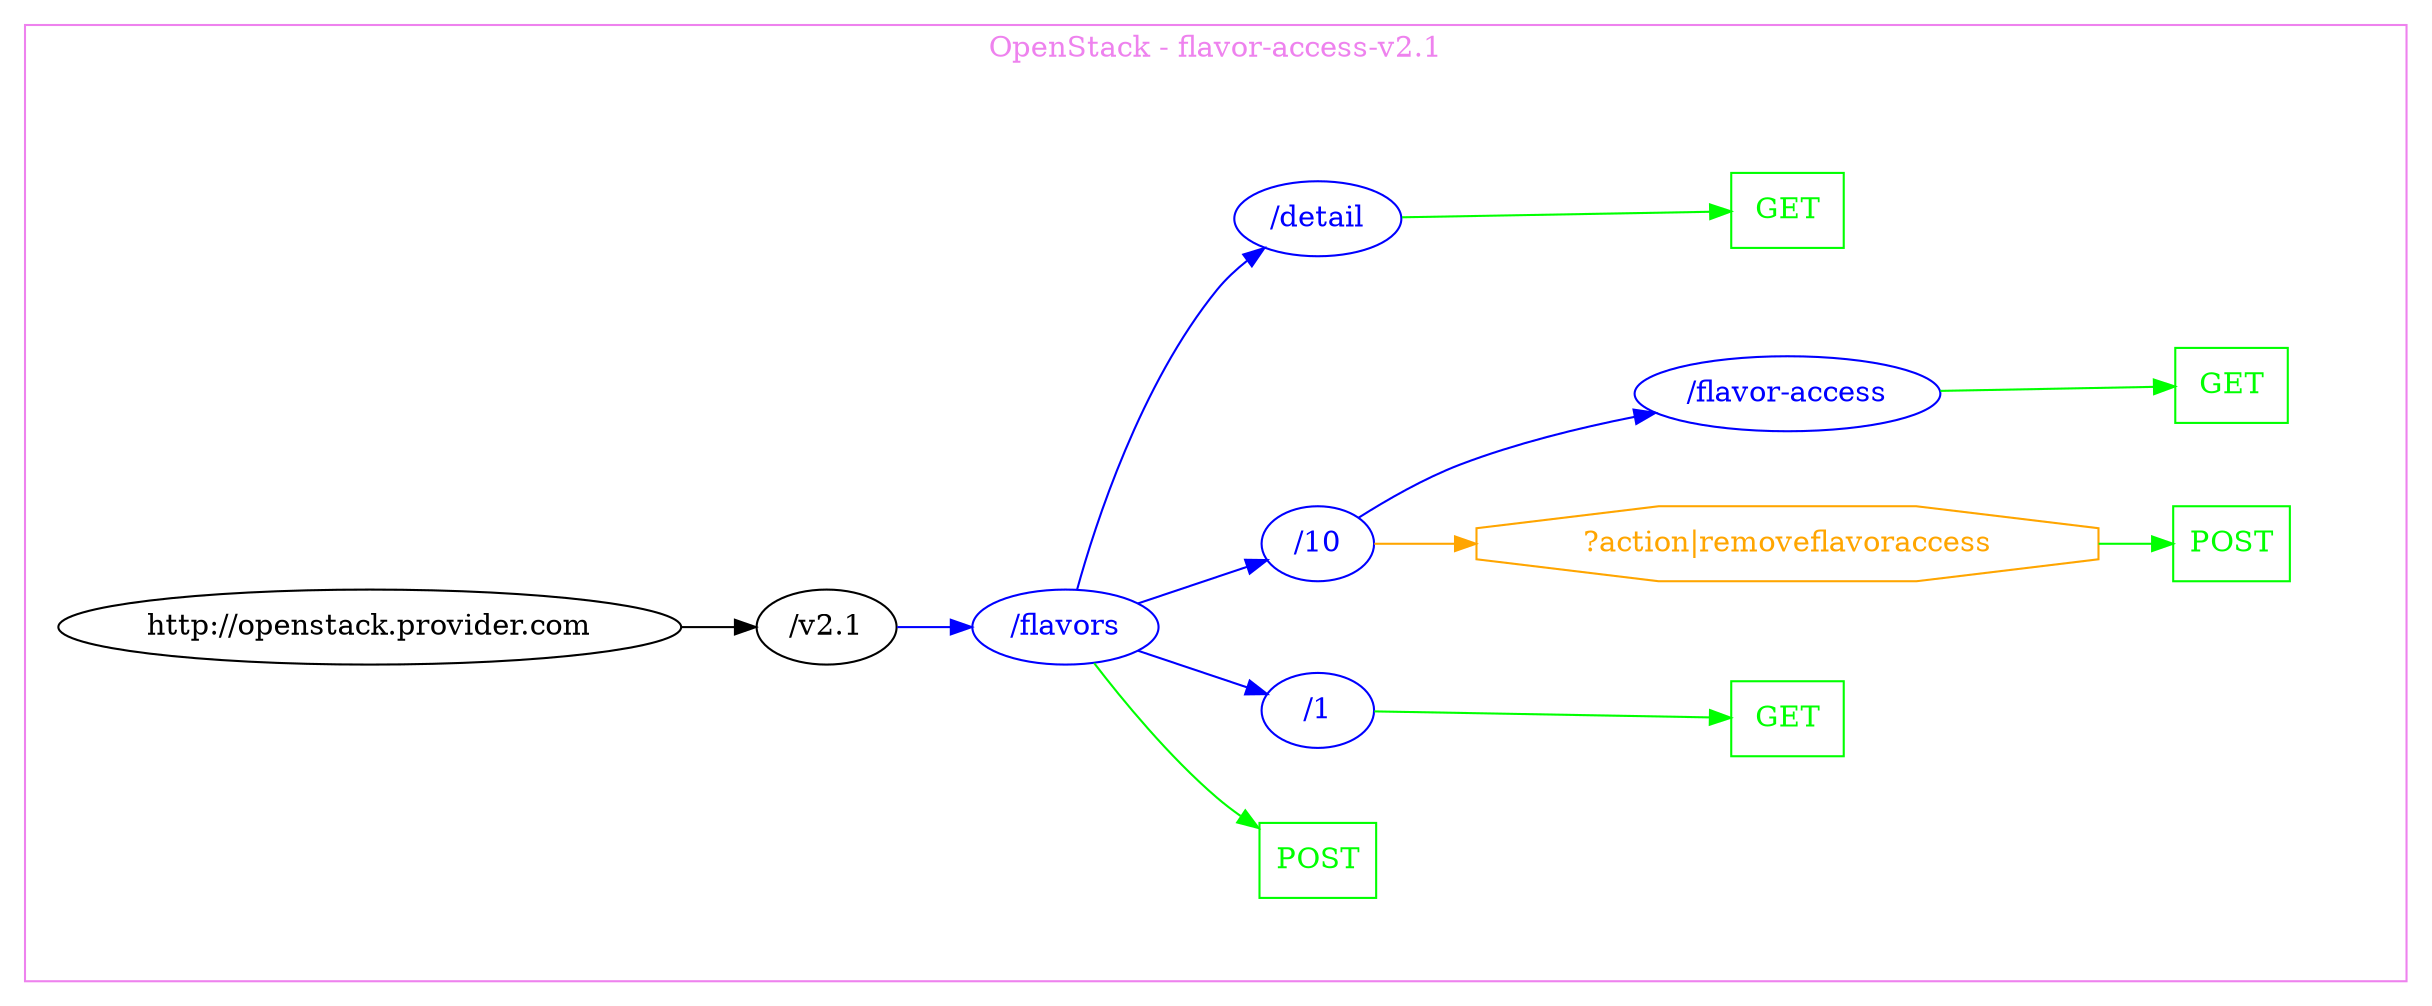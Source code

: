 digraph Cloud_Computing_REST_API {
rankdir="LR";
subgraph cluster_0 {
label="OpenStack - flavor-access-v2.1"
color=violet
fontcolor=violet
subgraph cluster_1 {
label=""
color=white
fontcolor=white
node1 [label="http://openstack.provider.com", shape="ellipse", color="black", fontcolor="black"]
node1 -> node2 [color="black", fontcolor="black"]
subgraph cluster_2 {
label=""
color=white
fontcolor=white
node2 [label="/v2.1", shape="ellipse", color="black", fontcolor="black"]
node2 -> node3 [color="blue", fontcolor="blue"]
subgraph cluster_3 {
label=""
color=white
fontcolor=white
node3 [label="/flavors", shape="ellipse", color="blue", fontcolor="blue"]
node3 -> node4 [color="green", fontcolor="green"]
subgraph cluster_4 {
label=""
color=white
fontcolor=white
node4 [label="POST", shape="box", color="green", fontcolor="green"]
}
node3 -> node5 [color="blue", fontcolor="blue"]
subgraph cluster_5 {
label=""
color=white
fontcolor=white
node5 [label="/1", shape="ellipse", color="blue", fontcolor="blue"]
node5 -> node6 [color="green", fontcolor="green"]
subgraph cluster_6 {
label=""
color=white
fontcolor=white
node6 [label="GET", shape="box", color="green", fontcolor="green"]
}
}
node3 -> node7 [color="blue", fontcolor="blue"]
subgraph cluster_7 {
label=""
color=white
fontcolor=white
node7 [label="/10", shape="ellipse", color="blue", fontcolor="blue"]
node7 -> node8 [color="orange", fontcolor="orange"]
subgraph cluster_8 {
label=""
color=white
fontcolor=white
node8 [label="?action|removeflavoraccess", shape="octagon", color="orange", fontcolor="orange"]
node8 -> node9 [color="green", fontcolor="green"]
subgraph cluster_9 {
label=""
color=white
fontcolor=white
node9 [label="POST", shape="box", color="green", fontcolor="green"]
}
}
node7 -> node10 [color="blue", fontcolor="blue"]
subgraph cluster_10 {
label=""
color=white
fontcolor=white
node10 [label="/flavor-access", shape="ellipse", color="blue", fontcolor="blue"]
node10 -> node11 [color="green", fontcolor="green"]
subgraph cluster_11 {
label=""
color=white
fontcolor=white
node11 [label="GET", shape="box", color="green", fontcolor="green"]
}
}
}
node3 -> node12 [color="blue", fontcolor="blue"]
subgraph cluster_12 {
label=""
color=white
fontcolor=white
node12 [label="/detail", shape="ellipse", color="blue", fontcolor="blue"]
node12 -> node13 [color="green", fontcolor="green"]
subgraph cluster_13 {
label=""
color=white
fontcolor=white
node13 [label="GET", shape="box", color="green", fontcolor="green"]
}
}
}
}
}
}
}

